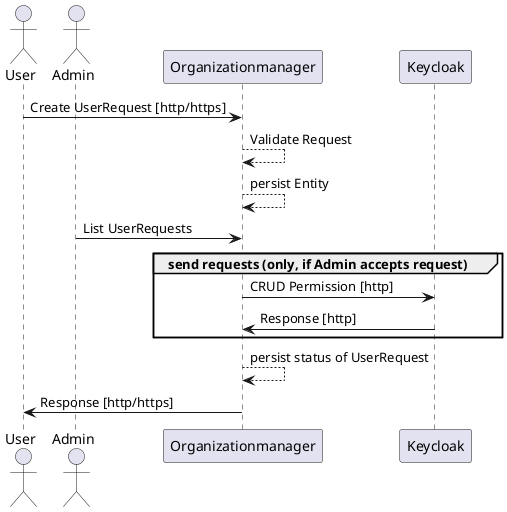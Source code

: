 @startuml
actor User
actor Admin
User -> Organizationmanager: Create UserRequest [http/https]
Organizationmanager --> Organizationmanager: Validate Request
Organizationmanager --> Organizationmanager: persist Entity

Admin -> Organizationmanager: List UserRequests

group send requests (only, if Admin accepts request)
    Organizationmanager -> Keycloak: CRUD Permission [http]
    Keycloak -> Organizationmanager: Response [http]
end

Organizationmanager --> Organizationmanager: persist status of UserRequest
Organizationmanager -> User: Response [http/https]
@enduml